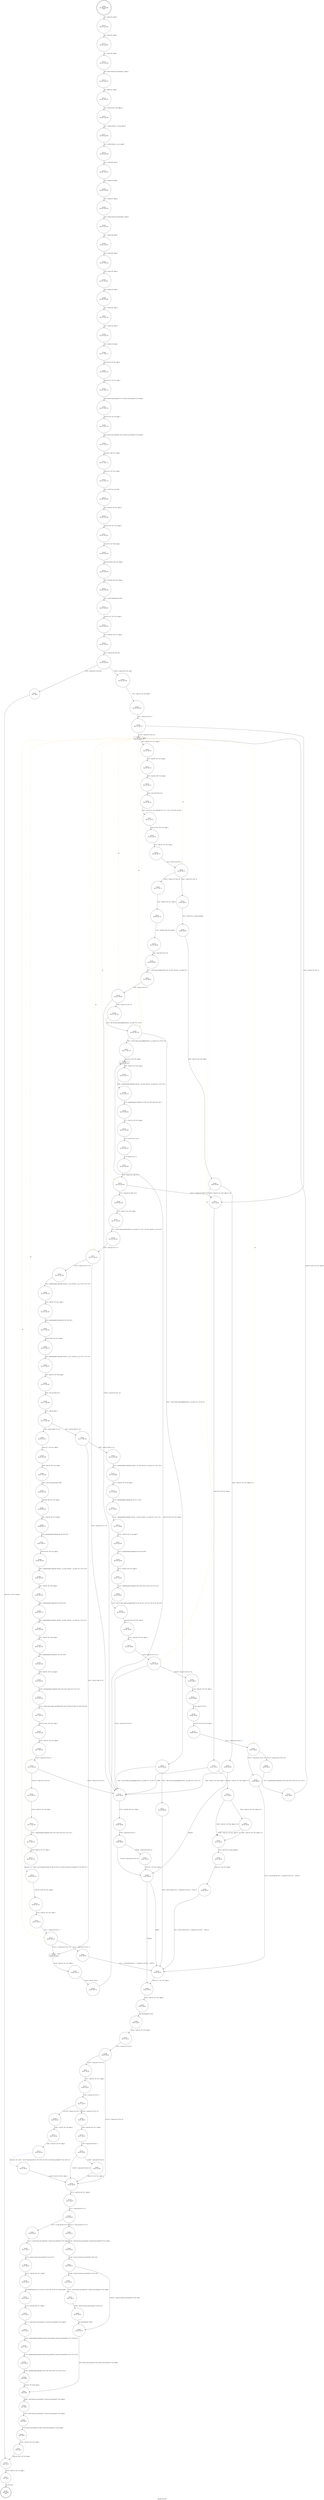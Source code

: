 digraph dns_get_mx_list {
label="dns_get_mx_list"
2368 [label="N2368\n(rp:0, ep:0)\nexit", shape="doublecircle"]
2369 [label="N2369\n(rp:196, ep:196)\nentry", shape="doublecircle"]
2369 -> 2371 [label="%5 = alloca i32, align 4"]
2371 [label="N2371\n(rp:195, ep:195)", shape="circle"]
2371 -> 2372 [label="%6 = alloca i8*, align 8"]
2372 [label="N2372\n(rp:194, ep:194)", shape="circle"]
2372 -> 2373 [label="%7 = alloca i32, align 4"]
2373 [label="N2373\n(rp:193, ep:193)", shape="circle"]
2373 -> 2374 [label="%8 = alloca %struct.mx_hostentry**, align 8"]
2374 [label="N2374\n(rp:192, ep:192)", shape="circle"]
2374 -> 2375 [label="%9 = alloca i32, align 4"]
2375 [label="N2375\n(rp:191, ep:191)", shape="circle"]
2375 -> 2376 [label="%10 = alloca [1025 x i8], align 16"]
2376 [label="N2376\n(rp:190, ep:190)", shape="circle"]
2376 -> 2377 [label="%11 = alloca %struct.__ns_msg, align 8"]
2377 [label="N2377\n(rp:189, ep:189)", shape="circle"]
2377 -> 2378 [label="%12 = alloca %struct.__ns_rr, align 8"]
2378 [label="N2378\n(rp:188, ep:188)", shape="circle"]
2378 -> 2379 [label="%13 = alloca i8*, align 8"]
2379 [label="N2379\n(rp:187, ep:187)", shape="circle"]
2379 -> 2380 [label="%14 = alloca i8*, align 8"]
2380 [label="N2380\n(rp:186, ep:186)", shape="circle"]
2380 -> 2381 [label="%15 = alloca i8*, align 8"]
2381 [label="N2381\n(rp:185, ep:185)", shape="circle"]
2381 -> 2382 [label="%16 = alloca %struct.mx_hostentry*, align 8"]
2382 [label="N2382\n(rp:184, ep:184)", shape="circle"]
2382 -> 2383 [label="%17 = alloca i64, align 8"]
2383 [label="N2383\n(rp:183, ep:183)", shape="circle"]
2383 -> 2384 [label="%18 = alloca i64, align 8"]
2384 [label="N2384\n(rp:182, ep:182)", shape="circle"]
2384 -> 2385 [label="%19 = alloca i32, align 4"]
2385 [label="N2385\n(rp:181, ep:181)", shape="circle"]
2385 -> 2386 [label="%20 = alloca i32, align 4"]
2386 [label="N2386\n(rp:180, ep:180)", shape="circle"]
2386 -> 2387 [label="%21 = alloca i32, align 4"]
2387 [label="N2387\n(rp:179, ep:179)", shape="circle"]
2387 -> 2388 [label="%22 = alloca i32, align 4"]
2388 [label="N2388\n(rp:178, ep:178)", shape="circle"]
2388 -> 2389 [label="%23 = alloca i32, align 4"]
2389 [label="N2389\n(rp:177, ep:177)", shape="circle"]
2389 -> 2391 [label="store i8* %0, i8** %6, align 8"]
2391 [label="N2391\n(rp:176, ep:176)", shape="circle"]
2391 -> 2393 [label="store i32 %1, i32* %7, align 4"]
2393 [label="N2393\n(rp:175, ep:175)", shape="circle"]
2393 -> 2395 [label="store %struct.mx_hostentry** %2, %struct.mx_hostentry*** %8, align 8"]
2395 [label="N2395\n(rp:174, ep:174)", shape="circle"]
2395 -> 2404 [label="store i32 %3, i32* %9, align 4"]
2404 [label="N2404\n(rp:173, ep:173)", shape="circle"]
2404 -> 2406 [label="store %struct.mx_hostentry* null, %struct.mx_hostentry** %16, align 8"]
2406 [label="N2406\n(rp:172, ep:172)", shape="circle"]
2406 -> 2411 [label="store i64 0, i64* %17, align 8"]
2411 [label="N2411\n(rp:171, ep:171)", shape="circle"]
2411 -> 2414 [label="store i32 0, i32* %21, align 4"]
2414 [label="N2414\n(rp:170, ep:170)", shape="circle"]
2414 -> 2415 [label="%24 = call i32 @__res_init()"]
2415 [label="N2415\n(rp:169, ep:169)", shape="circle"]
2415 -> 2416 [label="%25 = load i8*, i8** %6, align 8"]
2416 [label="N2416\n(rp:168, ep:168)", shape="circle"]
2416 -> 2417 [label="store i8* %25, i8** %13, align 8"]
2417 [label="N2417\n(rp:167, ep:167)", shape="circle"]
2417 -> 2418 [label="store i32 0, i32* %20, align 4"]
2418 [label="N2418\n(rp:166, ep:166)", shape="circle"]
2418 -> 2419 [label="store i64 65536, i64* %18, align 8"]
2419 [label="N2419\n(rp:165, ep:165)", shape="circle"]
2419 -> 2420 [label="%26 = load i64, i64* %18, align 8"]
2420 [label="N2420\n(rp:164, ep:164)", shape="circle"]
2420 -> 2421 [label="%27 = call i8* @malloc(i64 %26)"]
2421 [label="N2421\n(rp:163, ep:163)", shape="circle"]
2421 -> 2422 [label="store i8* %27, i8** %15, align 8"]
2422 [label="N2422\n(rp:162, ep:162)", shape="circle"]
2422 -> 2423 [label="%28 = load i8*, i8** %15, align 8"]
2423 [label="N2423\n(rp:161, ep:161)", shape="circle"]
2423 -> 2424 [label="%29 = icmp eq i8* %28, null"]
2424 [label="N2424\n(rp:160, ep:160)", shape="circle"]
2424 -> 2615 [label="[%29 = icmp eq i8* %28, null]"]
2424 -> 2616 [label="[!(%29 = icmp eq i8* %28, null)]"]
2428 [label="N2428\n(rp:158, ep:158)", shape="circle"]
2428 -> 2429 [label="%33 = icmp ne i32 %32, 0"]
2429 [label="N2429\n(rp:157, ep:157)", shape="circle"]
2429 -> 2551 [label="[%33 = icmp ne i32 %32, 0]"]
2429 -> 2432 [label="[!(%33 = icmp ne i32 %32, 0)]"]
2432 [label="N2432\n(rp:156, ep:80)", shape="box"]
2432 -> 2433 [label="%37 = load i8*, i8** %13, align 8"]
2432 -> 2432 [label="@", style="dashed", color="orange"]
2432 -> 2516 [label="@", style="dashed", color="orange"]
2432 -> 2532 [label="@", style="dashed", color="orange"]
2432 -> 2440 [label="@", style="dashed", color="orange"]
2432 -> 2456 [label="@", style="dashed", color="orange"]
2432 -> 2473 [label="@", style="dashed", color="orange"]
2432 -> 2538 [label="@", style="dashed", color="orange"]
2432 -> 2459 [label="@", style="dashed", color="orange"]
2432 -> 2507 [label="@", style="dashed", color="orange"]
2432 -> 2477 [label="@", style="dashed", color="orange"]
2433 [label="N2433\n(rp:155, ep:79)", shape="circle"]
2433 -> 2434 [label="%38 = load i8*, i8** %15, align 8"]
2434 [label="N2434\n(rp:154, ep:78)", shape="circle"]
2434 -> 2435 [label="%39 = load i64, i64* %18, align 8"]
2435 [label="N2435\n(rp:153, ep:77)", shape="circle"]
2435 -> 2436 [label="%40 = trunc i64 %39 to i32"]
2436 [label="N2436\n(rp:152, ep:76)", shape="circle"]
2436 -> 2437 [label="%41 = call i32 @__res_search(i8* %37, i32 1, i32 15, i8* %38, i32 %40)"]
2437 [label="N2437\n(rp:151, ep:75)", shape="circle"]
2437 -> 2438 [label="store i32 %41, i32* %22, align 4"]
2438 [label="N2438\n(rp:150, ep:74)", shape="circle"]
2438 -> 2439 [label="%42 = load i32, i32* %22, align 4"]
2439 [label="N2439\n(rp:149, ep:73)", shape="circle"]
2439 -> 2440 [label="%43 = icmp slt i32 %42, 0"]
2440 [label="N2440\n(rp:148, ep:72)", shape="circle"]
2440 -> 2619 [label="[%43 = icmp slt i32 %42, 0]"]
2440 -> 2620 [label="[!(%43 = icmp slt i32 %42, 0)]"]
2442 [label="N2442\n(rp:60, ep:60)", shape="circle"]
2442 -> 2443 [label="%46 = load i32, i32* %45, align 4"]
2443 [label="N2443\n(rp:59, ep:59)", shape="circle"]
2443 -> 2622 [label="[%46 = load i32, i32* %45, align 4!=4]"]
2443 -> 2551 [label="[%46 = load i32, i32* %45, align 4==4]"]
2447 [label="N2447\n(rp:55, ep:55)", shape="circle"]
2447 -> 2448 [label="%51 = call i32* @__errno_location()"]
2448 [label="N2448\n(rp:54, ep:54)", shape="circle"]
2448 -> 2449 [label="store i32 2, i32* %51, align 4"]
2449 [label="N2449\n(rp:53, ep:53)", shape="circle"]
2449 -> 2562 [label="%52 = call i32 bitcast (i32 (...)* @assert to i32 (i32, ...)*)(i32 0)"]
2452 [label="N2452\n(rp:146, ep:70)", shape="circle"]
2452 -> 2453 [label="%55 = load i64, i64* %18, align 8"]
2453 [label="N2453\n(rp:145, ep:69)", shape="circle"]
2453 -> 2454 [label="%56 = trunc i64 %55 to i32"]
2454 [label="N2454\n(rp:144, ep:68)", shape="circle"]
2454 -> 2455 [label="%57 = call i32 @ns_initparse(i8* %54, i32 %56, %struct.__ns_msg* %11)"]
2455 [label="N2455\n(rp:143, ep:67)", shape="circle"]
2455 -> 2456 [label="%58 = icmp ne i32 %57, 0"]
2456 [label="N2456\n(rp:142, ep:66)", shape="circle"]
2456 -> 2629 [label="[%58 = icmp ne i32 %57, 0]"]
2456 -> 2554 [label="[!(%58 = icmp ne i32 %57, 0)]"]
2459 [label="N2459\n(rp:140, ep:114)", shape="circle"]
2459 -> 2631 [label="[%61 = call i32 @ns_msg_getflag(%struct.__ns_msg* %11, i32 9)==0]"]
2459 -> 2632 [label="[%61 = call i32 @ns_msg_getflag(%struct.__ns_msg* %11, i32 9)!=0]"]
2466 [label="N2466\n(rp:136, ep:112)", shape="box"]
2466 -> 2467 [label="%68 = load i32, i32* %23, align 4"]
2467 [label="N2467\n(rp:135, ep:111)", shape="circle"]
2467 -> 2468 [label="%69 = getelementptr inbounds %struct.__ns_msg, %struct.__ns_msg* %11, i32 0, i32 4"]
2468 [label="N2468\n(rp:134, ep:110)", shape="circle"]
2468 -> 2469 [label="%70 = getelementptr inbounds [4 x i16], [4 x i16]* %69, i64 0, i64 1"]
2469 [label="N2469\n(rp:133, ep:109)", shape="circle"]
2469 -> 2470 [label="%71 = load i16, i16* %70, align 2"]
2470 [label="N2470\n(rp:132, ep:108)", shape="circle"]
2470 -> 2471 [label="%72 = zext i16 %71 to i32"]
2471 [label="N2471\n(rp:131, ep:107)", shape="circle"]
2471 -> 2472 [label="%73 = add i32 %72, 0"]
2472 [label="N2472\n(rp:130, ep:106)", shape="circle"]
2472 -> 2473 [label="%74 = icmp slt i32 %68, %73"]
2473 [label="N2473\n(rp:129, ep:105)", shape="circle"]
2473 -> 2635 [label="[%74 = icmp slt i32 %68, %73]"]
2473 -> 2551 [label="[!(%74 = icmp slt i32 %68, %73)]"]
2475 [label="N2475\n(rp:127, ep:103)", shape="circle"]
2475 -> 2476 [label="%77 = call i32 @ns_parserr(%struct.__ns_msg* %11, i32 1, i32 %76, %struct.__ns_rr* %12)"]
2476 [label="N2476\n(rp:126, ep:102)", shape="circle"]
2476 -> 2477 [label="%78 = icmp ne i32 %77, 0"]
2477 [label="N2477\n(rp:125, ep:101)", shape="circle"]
2477 -> 2638 [label="[!(%78 = icmp ne i32 %77, 0)]"]
2477 -> 2554 [label="[%78 = icmp ne i32 %77, 0]"]
2480 [label="N2480\n(rp:123, ep:155)", shape="circle"]
2480 -> 2481 [label="%82 = load i8*, i8** %81, align 8"]
2481 [label="N2481\n(rp:122, ep:154)", shape="circle"]
2481 -> 2482 [label="%83 = getelementptr inbounds i8, i8* %82, i64 0"]
2482 [label="N2482\n(rp:121, ep:153)", shape="circle"]
2482 -> 2483 [label="store i8* %83, i8** %14, align 8"]
2483 [label="N2483\n(rp:120, ep:152)", shape="circle"]
2483 -> 2484 [label="%84 = getelementptr inbounds %struct.__ns_rr, %struct.__ns_rr* %12, i32 0, i32 1"]
2484 [label="N2484\n(rp:119, ep:151)", shape="circle"]
2484 -> 2485 [label="%85 = load i16, i16* %84, align 2"]
2485 [label="N2485\n(rp:118, ep:150)", shape="circle"]
2485 -> 2486 [label="%86 = zext i16 %85 to i32"]
2486 [label="N2486\n(rp:117, ep:149)", shape="circle"]
2486 -> 2487 [label="%87 = add i32 %86, 0"]
2487 [label="N2487\n(rp:116, ep:148)", shape="circle"]
2487 -> 2639 [label="[%87 = add i32 %86, 0==15]"]
2487 -> 2640 [label="[%87 = add i32 %86, 0!=15]"]
2489 [label="N2489\n(rp:92, ep:146)", shape="circle"]
2489 -> 2490 [label="%89 = load i8*, i8** %14, align 8"]
2490 [label="N2490\n(rp:91, ep:145)", shape="circle"]
2490 -> 2491 [label="%90 = call i32 @ns_get16(i8* %89)"]
2491 [label="N2491\n(rp:90, ep:144)", shape="circle"]
2491 -> 2492 [label="store i32 %90, i32* %19, align 4"]
2492 [label="N2492\n(rp:89, ep:143)", shape="circle"]
2492 -> 2493 [label="%91 = load i8*, i8** %14, align 8"]
2493 [label="N2493\n(rp:88, ep:142)", shape="circle"]
2493 -> 2494 [label="%92 = getelementptr inbounds i8, i8* %91, i64 2"]
2494 [label="N2494\n(rp:87, ep:141)", shape="circle"]
2494 -> 2495 [label="store i8* %92, i8** %14, align 8"]
2495 [label="N2495\n(rp:86, ep:140)", shape="circle"]
2495 -> 2496 [label="%93 = getelementptr inbounds %struct.__ns_msg, %struct.__ns_msg* %11, i32 0, i32 0"]
2496 [label="N2496\n(rp:85, ep:139)", shape="circle"]
2496 -> 2497 [label="%94 = load i8*, i8** %93, align 8"]
2497 [label="N2497\n(rp:84, ep:138)", shape="circle"]
2497 -> 2498 [label="%95 = getelementptr inbounds i8, i8* %94, i64 0"]
2498 [label="N2498\n(rp:83, ep:137)", shape="circle"]
2498 -> 2499 [label="%96 = getelementptr inbounds %struct.__ns_msg, %struct.__ns_msg* %11, i32 0, i32 1"]
2499 [label="N2499\n(rp:82, ep:136)", shape="circle"]
2499 -> 2500 [label="%97 = load i8*, i8** %96, align 8"]
2500 [label="N2500\n(rp:81, ep:135)", shape="circle"]
2500 -> 2501 [label="%98 = getelementptr inbounds i8, i8* %97, i64 0"]
2501 [label="N2501\n(rp:80, ep:134)", shape="circle"]
2501 -> 2502 [label="%99 = load i8*, i8** %14, align 8"]
2502 [label="N2502\n(rp:79, ep:133)", shape="circle"]
2502 -> 2503 [label="%100 = getelementptr inbounds [1025 x i8], [1025 x i8]* %10, i32 0, i32 0"]
2503 [label="N2503\n(rp:78, ep:132)", shape="circle"]
2503 -> 2504 [label="%101 = call i32 @ns_name_uncompress(i8* %95, i8* %98, i8* %99, i8* %100, i64 1025)"]
2504 [label="N2504\n(rp:77, ep:131)", shape="circle"]
2504 -> 2505 [label="store i32 %101, i32* %22, align 4"]
2505 [label="N2505\n(rp:76, ep:130)", shape="circle"]
2505 -> 2506 [label="%102 = load i32, i32* %22, align 4"]
2506 [label="N2506\n(rp:75, ep:129)", shape="circle"]
2506 -> 2507 [label="%103 = icmp slt i32 %102, 0"]
2507 [label="N2507\n(rp:74, ep:128)", shape="circle"]
2507 -> 2644 [label="[!(%103 = icmp slt i32 %102, 0)]"]
2507 -> 2554 [label="[%103 = icmp slt i32 %102, 0]"]
2510 [label="N2510\n(rp:72, ep:126)", shape="circle"]
2510 -> 2511 [label="%107 = getelementptr inbounds [1025 x i8], [1025 x i8]* %10, i32 0, i32 0"]
2511 [label="N2511\n(rp:71, ep:125)", shape="circle"]
2511 -> 2512 [label="%108 = load i32, i32* %7, align 4"]
2512 [label="N2512\n(rp:70, ep:124)", shape="circle"]
2512 -> 2513 [label="add_host --@-- %109 = call i32 @add_host(i32 %106, i8* %107, i32 %108, %struct.mx_hostentry** %16, i64* %17)", style="dashed", color="blue"]
2513 [label="N2513\n(rp:69, ep:123)", shape="circle"]
2513 -> 2514 [label="store i32 %109, i32* %22, align 4"]
2514 [label="N2514\n(rp:68, ep:122)", shape="circle"]
2514 -> 2515 [label="%110 = load i32, i32* %22, align 4"]
2515 [label="N2515\n(rp:67, ep:121)", shape="circle"]
2515 -> 2516 [label="%111 = icmp eq i32 %110, -1"]
2516 [label="N2516\n(rp:66, ep:119)", shape="circle"]
2516 -> 2645 [label="[%111 = icmp eq i32 %110, -1]"]
2516 -> 2546 [label="[!(%111 = icmp eq i32 %110, -1)]"]
2521 [label="N2521\n(rp:113, ep:99)", shape="circle"]
2521 -> 2522 [label="%117 = load i8*, i8** %116, align 8"]
2522 [label="N2522\n(rp:112, ep:98)", shape="circle"]
2522 -> 2523 [label="%118 = getelementptr inbounds i8, i8* %117, i64 0"]
2523 [label="N2523\n(rp:111, ep:97)", shape="circle"]
2523 -> 2524 [label="%119 = getelementptr inbounds %struct.__ns_msg, %struct.__ns_msg* %11, i32 0, i32 1"]
2524 [label="N2524\n(rp:110, ep:96)", shape="circle"]
2524 -> 2525 [label="%120 = load i8*, i8** %119, align 8"]
2525 [label="N2525\n(rp:109, ep:95)", shape="circle"]
2525 -> 2526 [label="%121 = getelementptr inbounds i8, i8* %120, i64 0"]
2526 [label="N2526\n(rp:108, ep:94)", shape="circle"]
2526 -> 2527 [label="%122 = load i8*, i8** %14, align 8"]
2527 [label="N2527\n(rp:107, ep:93)", shape="circle"]
2527 -> 2528 [label="%123 = getelementptr inbounds [1025 x i8], [1025 x i8]* %10, i32 0, i32 0"]
2528 [label="N2528\n(rp:106, ep:92)", shape="circle"]
2528 -> 2529 [label="%124 = call i32 @ns_name_uncompress(i8* %118, i8* %121, i8* %122, i8* %123, i64 1025)"]
2529 [label="N2529\n(rp:105, ep:91)", shape="circle"]
2529 -> 2530 [label="store i32 %124, i32* %22, align 4"]
2530 [label="N2530\n(rp:104, ep:90)", shape="circle"]
2530 -> 2531 [label="%125 = load i32, i32* %22, align 4"]
2531 [label="N2531\n(rp:103, ep:89)", shape="circle"]
2531 -> 2532 [label="%126 = icmp slt i32 %125, 0"]
2532 [label="N2532\n(rp:102, ep:88)", shape="circle"]
2532 -> 2648 [label="[!(%126 = icmp slt i32 %125, 0)]"]
2532 -> 2554 [label="[%126 = icmp slt i32 %125, 0]"]
2535 [label="N2535\n(rp:100, ep:86)", shape="circle"]
2535 -> 2536 [label="%130 = add i32 %129, 1"]
2536 [label="N2536\n(rp:99, ep:85)", shape="circle"]
2536 -> 2537 [label="store i32 %130, i32* %20, align 4"]
2537 [label="N2537\n(rp:98, ep:84)", shape="circle"]
2537 -> 2538 [label="%131 = icmp sgt i32 %129, 10"]
2538 [label="N2538\n(rp:97, ep:83)", shape="circle"]
2538 -> 2649 [label="[%131 = icmp sgt i32 %129, 10]"]
2538 -> 2650 [label="[!(%131 = icmp sgt i32 %129, 10)]"]
2542 [label="N2542\n(rp:95, ep:81)", shape="circle"]
2542 -> 2432 [label="store i8* %135, i8** %13, align 8"]
2546 [label="N2546\n(rp:65, ep:118)", shape="box"]
2546 -> 2547 [label="%139 = load i32, i32* %23, align 4"]
2547 [label="N2547\n(rp:64, ep:117)", shape="circle"]
2547 -> 2548 [label="%140 = add i32 %139, 1"]
2548 [label="N2548\n(rp:63, ep:115)", shape="circle"]
2548 -> 2466 [label="store i32 %140, i32* %23, align 4"]
2551 [label="N2551\n(rp:52, ep:52)", shape="circle"]
2551 -> 2552 [label="store i32 0, i32* %22, align 4"]
2552 [label="N2552\n(rp:51, ep:51)", shape="circle"]
2552 -> 2554 [label="[false]"]
2552 -> 2560 [label="[!(false)]"]
2554 [label="N2554\n(rp:50, ep:50)", shape="circle"]
2554 -> 2555 [label="%145 = load i64, i64* %17, align 8"]
2555 [label="N2555\n(rp:49, ep:49)", shape="circle"]
2555 -> 2556 [label="%146 = icmp eq i64 %145, 0"]
2556 [label="N2556\n(rp:48, ep:48)", shape="circle"]
2556 -> 2653 [label="[%146 = icmp eq i64 %145, 0]"]
2556 -> 2560 [label="[!(%146 = icmp eq i64 %145, 0)]"]
2560 [label="N2560\n(rp:46, ep:46)", shape="circle"]
2560 -> 2562 [label="[false]"]
2560 -> 2564 [label="[!(false)]"]
2562 [label="N2562\n(rp:45, ep:45)", shape="circle"]
2562 -> 2564 [label="store i32 -1, i32* %22, align 4"]
2564 [label="N2564\n(rp:44, ep:44)", shape="circle"]
2564 -> 2565 [label="%153 = load i8*, i8** %15, align 8"]
2565 [label="N2565\n(rp:43, ep:43)", shape="circle"]
2565 -> 2566 [label="call void @free(i8* %153)"]
2566 [label="N2566\n(rp:42, ep:42)", shape="circle"]
2566 -> 2567 [label="%154 = load i32, i32* %22, align 4"]
2567 [label="N2567\n(rp:41, ep:41)", shape="circle"]
2567 -> 2568 [label="%155 = icmp eq i32 %154, 0"]
2568 [label="N2568\n(rp:40, ep:40)", shape="circle"]
2568 -> 2657 [label="[%155 = icmp eq i32 %154, 0]"]
2568 -> 2584 [label="[!(%155 = icmp eq i32 %154, 0)]"]
2570 [label="N2570\n(rp:38, ep:38)", shape="circle"]
2570 -> 2571 [label="%158 = icmp ne i32 %157, 0"]
2571 [label="N2571\n(rp:37, ep:37)", shape="circle"]
2571 -> 2659 [label="[%158 = icmp ne i32 %157, 0]"]
2571 -> 2660 [label="[!(%158 = icmp ne i32 %157, 0)]"]
2573 [label="N2573\n(rp:35, ep:35)", shape="circle"]
2573 -> 2574 [label="%161 = load i32, i32* %7, align 4"]
2574 [label="N2574\n(rp:34, ep:34)", shape="circle"]
2574 -> 2575 [label="add_host --@-- %162 = call i32 @add_host(i32 0, i8* %160, i32 %161, %struct.mx_hostentry** %16, i64* %17)", style="dashed", color="blue"]
2575 [label="N2575\n(rp:33, ep:33)", shape="circle"]
2575 -> 2584 [label="store i32 %162, i32* %22, align 4"]
2578 [label="N2578\n(rp:31, ep:31)", shape="circle"]
2578 -> 2579 [label="%165 = icmp eq i64 %164, 0"]
2579 [label="N2579\n(rp:30, ep:30)", shape="circle"]
2579 -> 2661 [label="[%165 = icmp eq i64 %164, 0]"]
2579 -> 2584 [label="[!(%165 = icmp eq i64 %164, 0)]"]
2584 [label="N2584\n(rp:28, ep:28)", shape="circle"]
2584 -> 2585 [label="%170 = load i64, i64* %17, align 8"]
2585 [label="N2585\n(rp:27, ep:27)", shape="circle"]
2585 -> 2586 [label="%171 = icmp ugt i64 %170, 0"]
2586 [label="N2586\n(rp:26, ep:26)", shape="circle"]
2586 -> 2663 [label="[%171 = icmp ugt i64 %170, 0]"]
2586 -> 2664 [label="[!(%171 = icmp ugt i64 %170, 0)]"]
2588 [label="N2588\n(rp:17, ep:17)", shape="circle"]
2588 -> 2589 [label="%174 = bitcast %struct.mx_hostentry* %173 to i8*"]
2589 [label="N2589\n(rp:16, ep:16)", shape="circle"]
2589 -> 2590 [label="%175 = load i64, i64* %17, align 8"]
2590 [label="N2590\n(rp:15, ep:15)", shape="circle"]
2590 -> 2591 [label="call void @qsort(i8* %174, i64 %175, i64 1256, i32 (i8*, i8*)* @sort_pref)"]
2591 [label="N2591\n(rp:14, ep:14)", shape="circle"]
2591 -> 2592 [label="%176 = load i64, i64* %17, align 8"]
2592 [label="N2592\n(rp:13, ep:13)", shape="circle"]
2592 -> 2593 [label="%177 = load %struct.mx_hostentry*, %struct.mx_hostentry** %16, align 8"]
2593 [label="N2593\n(rp:12, ep:12)", shape="circle"]
2593 -> 2594 [label="%178 = getelementptr inbounds %struct.mx_hostentry, %struct.mx_hostentry* %177, i64 %176"]
2594 [label="N2594\n(rp:11, ep:11)", shape="circle"]
2594 -> 2595 [label="%179 = getelementptr inbounds %struct.mx_hostentry, %struct.mx_hostentry* %178, i32 0, i32 0"]
2595 [label="N2595\n(rp:10, ep:10)", shape="circle"]
2595 -> 2596 [label="%180 = getelementptr inbounds [1025 x i8], [1025 x i8]* %179, i32 0, i32 0"]
2596 [label="N2596\n(rp:9, ep:9)", shape="circle"]
2596 -> 2607 [label="store i8 0, i8* %180, align 8"]
2599 [label="N2599\n(rp:24, ep:24)", shape="circle"]
2599 -> 2600 [label="%183 = icmp ne %struct.mx_hostentry* %182, null"]
2600 [label="N2600\n(rp:23, ep:23)", shape="circle"]
2600 -> 2665 [label="[%183 = icmp ne %struct.mx_hostentry* %182, null]"]
2600 -> 2605 [label="[!(%183 = icmp ne %struct.mx_hostentry* %182, null)]"]
2602 [label="N2602\n(rp:21, ep:21)", shape="circle"]
2602 -> 2603 [label="%186 = bitcast %struct.mx_hostentry* %185 to i8*"]
2603 [label="N2603\n(rp:20, ep:20)", shape="circle"]
2603 -> 2605 [label="call void @free(i8* %186)"]
2605 [label="N2605\n(rp:19, ep:19)", shape="circle"]
2605 -> 2607 [label="store %struct.mx_hostentry* null, %struct.mx_hostentry** %16, align 8"]
2607 [label="N2607\n(rp:8, ep:8)", shape="circle"]
2607 -> 2608 [label="%189 = load %struct.mx_hostentry*, %struct.mx_hostentry** %16, align 8"]
2608 [label="N2608\n(rp:7, ep:7)", shape="circle"]
2608 -> 2609 [label="%190 = load %struct.mx_hostentry**, %struct.mx_hostentry*** %8, align 8"]
2609 [label="N2609\n(rp:6, ep:6)", shape="circle"]
2609 -> 2610 [label="store %struct.mx_hostentry* %189, %struct.mx_hostentry** %190, align 8"]
2610 [label="N2610\n(rp:5, ep:5)", shape="circle"]
2610 -> 2611 [label="%191 = load i32, i32* %22, align 4"]
2611 [label="N2611\n(rp:4, ep:4)", shape="circle"]
2611 -> 2613 [label="store i32 %191, i32* %5, align 4"]
2613 [label="N2613\n(rp:2, ep:2)", shape="circle"]
2613 -> 2614 [label="%193 = load i32, i32* %5, align 4"]
2614 [label="N2614\n(rp:1, ep:1)", shape="circle"]
2614 -> 2368 [label="ret i32 %193"]
2615 [label="N2615\n(rp:3, ep:3)", shape="circle"]
2615 -> 2613 [label="store i32 1, i32* %5, align 4"]
2616 [label="N2616\n(rp:159, ep:159)", shape="circle"]
2616 -> 2428 [label="%32 = load i32, i32* %9, align 4"]
2619 [label="N2619\n(rp:61, ep:61)", shape="circle"]
2619 -> 2442 [label="%45 = call i32* @__h_errno_location()"]
2620 [label="N2620\n(rp:147, ep:71)", shape="circle"]
2620 -> 2452 [label="%54 = load i8*, i8** %15, align 8"]
2622 [label="N2622\n(rp:58, ep:58)", shape="circle"]
2622 -> 2624 [label="[%46 = load i32, i32* %45, align 4!=2]"]
2622 -> 2554 [label="[%46 = load i32, i32* %45, align 4==2]"]
2624 [label="N2624\n(rp:57, ep:57)", shape="circle"]
2624 -> 2626 [label="[%46 = load i32, i32* %45, align 4!=3]"]
2624 -> 2447 [label="[%46 = load i32, i32* %45, align 4==3]"]
2626 [label="N2626\n(rp:56, ep:56)", shape="circle"]
2626 -> 2447 [label="[%46 = load i32, i32* %45, align 4==1]"]
2626 -> 2447 [label="[%46 = load i32, i32* %45, align 4!=1]"]
2629 [label="N2629\n(rp:141, ep:116)", shape="circle"]
2629 -> 2459 [label="%61 = call i32 @ns_msg_getflag(%struct.__ns_msg* %11, i32 9)"]
2631 [label="N2631\n(rp:137, ep:113)", shape="circle"]
2631 -> 2466 [label="store i32 0, i32* %23, align 4"]
2632 [label="N2632\n(rp:139, ep:65)", shape="circle"]
2632 -> 2633 [label="[%61 = call i32 @ns_msg_getflag(%struct.__ns_msg* %11, i32 9)==3]"]
2632 -> 2554 [label="[%61 = call i32 @ns_msg_getflag(%struct.__ns_msg* %11, i32 9)!=3]"]
2633 [label="N2633\n(rp:138, ep:64)", shape="circle"]
2633 -> 2562 [label="%64 = call i32 bitcast (i32 (...)* @assert to i32 (i32, ...)*)(i32 0)"]
2635 [label="N2635\n(rp:128, ep:104)", shape="circle"]
2635 -> 2475 [label="%76 = load i32, i32* %23, align 4"]
2638 [label="N2638\n(rp:124, ep:156)", shape="circle"]
2638 -> 2480 [label="%81 = getelementptr inbounds %struct.__ns_rr, %struct.__ns_rr* %12, i32 0, i32 5"]
2639 [label="N2639\n(rp:93, ep:147)", shape="circle"]
2639 -> 2489 [label="store i32 1, i32* %21, align 4"]
2640 [label="N2640\n(rp:115, ep:120)", shape="circle"]
2640 -> 2641 [label="[%87 = add i32 %86, 0==5]"]
2640 -> 2546 [label="[%87 = add i32 %86, 0!=5]"]
2641 [label="N2641\n(rp:114, ep:100)", shape="circle"]
2641 -> 2521 [label="%116 = getelementptr inbounds %struct.__ns_msg, %struct.__ns_msg* %11, i32 0, i32 0"]
2644 [label="N2644\n(rp:73, ep:127)", shape="circle"]
2644 -> 2510 [label="%106 = load i32, i32* %19, align 4"]
2645 [label="N2645\n(rp:62, ep:62)", shape="circle"]
2645 -> 2562 [label="%113 = call i32 bitcast (i32 (...)* @assert to i32 (i32, ...)*)(i32 0)"]
2648 [label="N2648\n(rp:101, ep:87)", shape="circle"]
2648 -> 2535 [label="%129 = load i32, i32* %20, align 4"]
2649 [label="N2649\n(rp:94, ep:63)", shape="circle"]
2649 -> 2562 [label="%133 = call i32 bitcast (i32 (...)* @assert to i32 (i32, ...)*)(i32 0)"]
2650 [label="N2650\n(rp:96, ep:82)", shape="circle"]
2650 -> 2542 [label="%135 = getelementptr inbounds [1025 x i8], [1025 x i8]* %10, i32 0, i32 0"]
2653 [label="N2653\n(rp:47, ep:47)", shape="circle"]
2653 -> 2560 [label="store i32 1, i32* %22, align 4"]
2657 [label="N2657\n(rp:39, ep:39)", shape="circle"]
2657 -> 2570 [label="%157 = load i32, i32* %21, align 4"]
2659 [label="N2659\n(rp:32, ep:32)", shape="circle"]
2659 -> 2578 [label="%164 = load i64, i64* %17, align 8"]
2660 [label="N2660\n(rp:36, ep:36)", shape="circle"]
2660 -> 2573 [label="%160 = load i8*, i8** %6, align 8"]
2661 [label="N2661\n(rp:29, ep:29)", shape="circle"]
2661 -> 2584 [label="store i32 1, i32* %22, align 4"]
2663 [label="N2663\n(rp:18, ep:18)", shape="circle"]
2663 -> 2588 [label="%173 = load %struct.mx_hostentry*, %struct.mx_hostentry** %16, align 8"]
2664 [label="N2664\n(rp:25, ep:25)", shape="circle"]
2664 -> 2599 [label="%182 = load %struct.mx_hostentry*, %struct.mx_hostentry** %16, align 8"]
2665 [label="N2665\n(rp:22, ep:22)", shape="circle"]
2665 -> 2602 [label="%185 = load %struct.mx_hostentry*, %struct.mx_hostentry** %16, align 8"]
}
